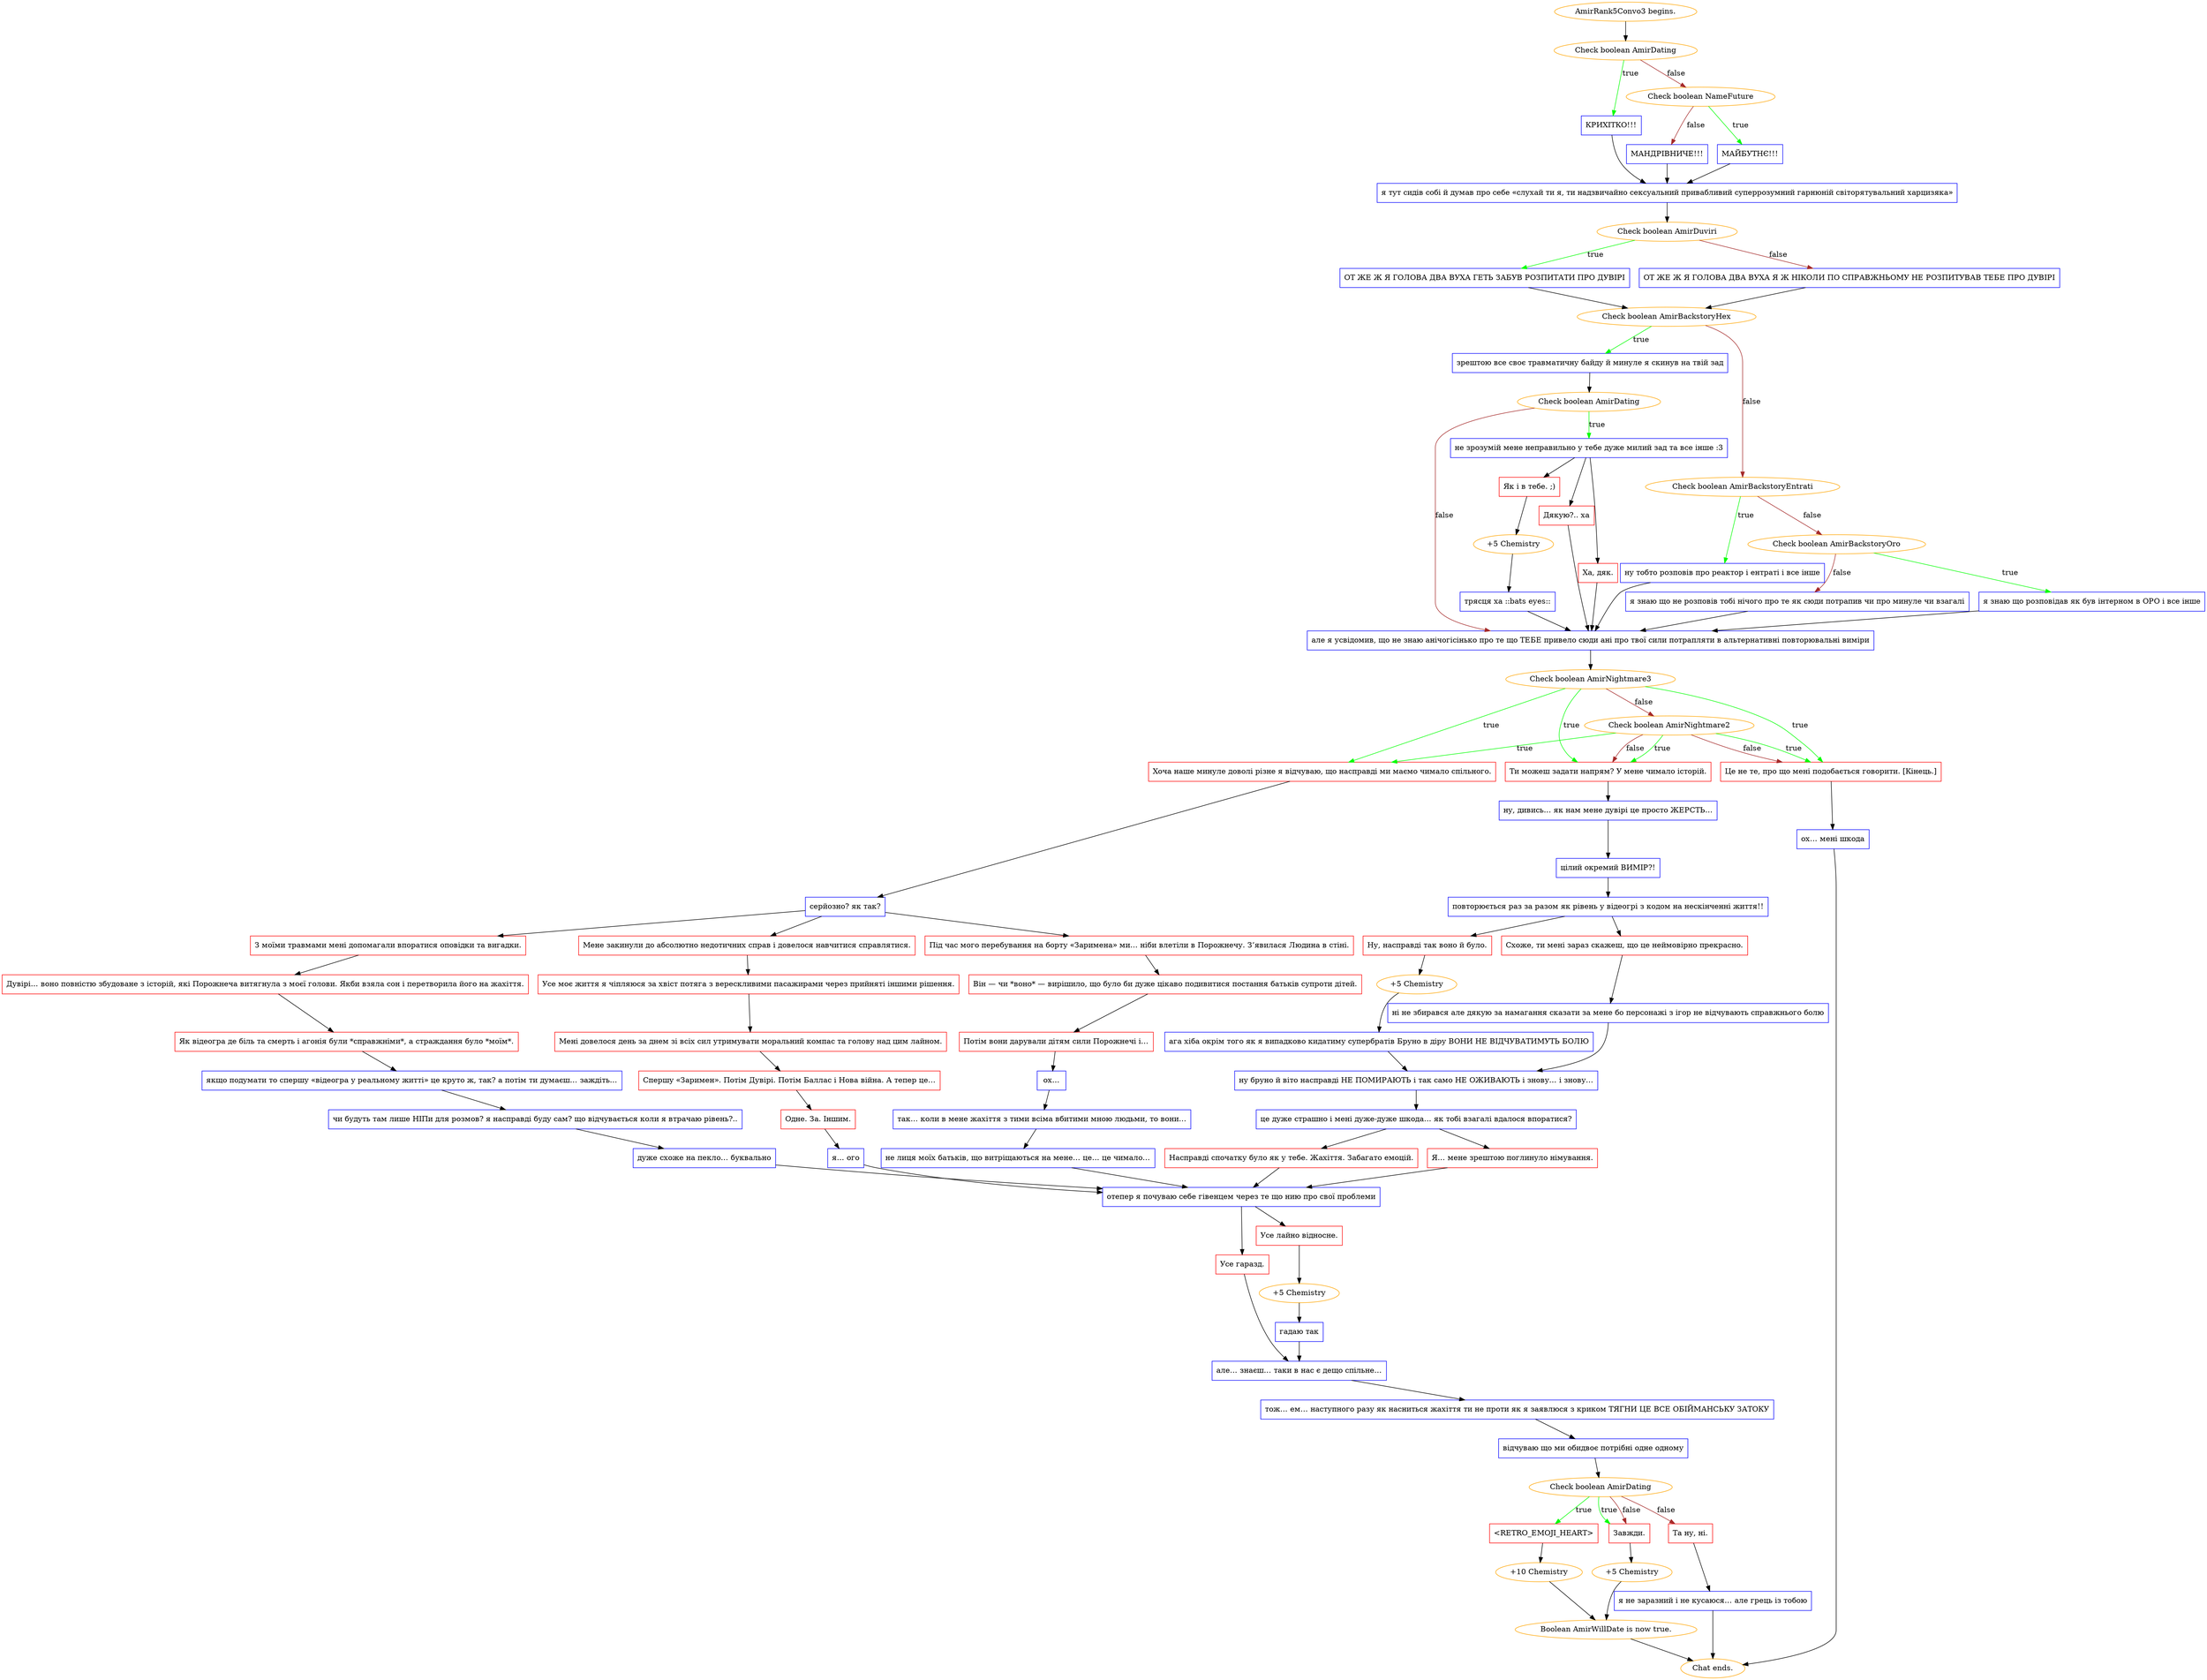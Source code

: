 digraph {
	"AmirRank5Convo3 begins." [color=orange];
		"AmirRank5Convo3 begins." -> j2261022013;
	j2261022013 [label="Check boolean AmirDating",color=orange];
		j2261022013 -> j2541643952 [label=true,color=green];
		j2261022013 -> j72467946 [label=false,color=brown];
	j2541643952 [label="КРИХІТКО!!!",shape=box,color=blue];
		j2541643952 -> j764878521;
	j72467946 [label="Check boolean NameFuture",color=orange];
		j72467946 -> j1996326249 [label=true,color=green];
		j72467946 -> j908406750 [label=false,color=brown];
	j764878521 [label="я тут сидів собі й думав про себе «слухай ти я, ти надзвичайно сексуальний привабливий суперрозумний гарнюній світорятувальний харцизяка»",shape=box,color=blue];
		j764878521 -> j1286347038;
	j1996326249 [label="МАЙБУТНЄ!!!",shape=box,color=blue];
		j1996326249 -> j764878521;
	j908406750 [label="МАНДРІВНИЧЕ!!!",shape=box,color=blue];
		j908406750 -> j764878521;
	j1286347038 [label="Check boolean AmirDuviri",color=orange];
		j1286347038 -> j2503217109 [label=true,color=green];
		j1286347038 -> j1084206589 [label=false,color=brown];
	j2503217109 [label="ОТ ЖЕ Ж Я ГОЛОВА ДВА ВУХА ГЕТЬ ЗАБУВ РОЗПИТАТИ ПРО ДУВІРІ",shape=box,color=blue];
		j2503217109 -> j2590777502;
	j1084206589 [label="ОТ ЖЕ Ж Я ГОЛОВА ДВА ВУХА Я Ж НІКОЛИ ПО СПРАВЖНЬОМУ НЕ РОЗПИТУВАВ ТЕБЕ ПРО ДУВІРІ",shape=box,color=blue];
		j1084206589 -> j2590777502;
	j2590777502 [label="Check boolean AmirBackstoryHex",color=orange];
		j2590777502 -> j838961388 [label=true,color=green];
		j2590777502 -> j1696568923 [label=false,color=brown];
	j838961388 [label="зрештою все своє травматичну байду й минуле я скинув на твій зад",shape=box,color=blue];
		j838961388 -> j3776029326;
	j1696568923 [label="Check boolean AmirBackstoryEntrati",color=orange];
		j1696568923 -> j438138835 [label=true,color=green];
		j1696568923 -> j2792207335 [label=false,color=brown];
	j3776029326 [label="Check boolean AmirDating",color=orange];
		j3776029326 -> j2093120178 [label=true,color=green];
		j3776029326 -> j2780891369 [label=false,color=brown];
	j438138835 [label="ну тобто розповів про реактор і ентраті і все інше",shape=box,color=blue];
		j438138835 -> j2780891369;
	j2792207335 [label="Check boolean AmirBackstoryOro",color=orange];
		j2792207335 -> j2138407109 [label=true,color=green];
		j2792207335 -> j246832548 [label=false,color=brown];
	j2093120178 [label="не зрозумій мене неправильно у тебе дуже милий зад та все інше :3",shape=box,color=blue];
		j2093120178 -> j225169026;
		j2093120178 -> j1231307132;
		j2093120178 -> j2837001648;
	j2780891369 [label="але я усвідомив, що не знаю анічогісінько про те що ТЕБЕ привело сюди ані про твої сили потрапляти в альтернативні повторювальні виміри",shape=box,color=blue];
		j2780891369 -> j271836278;
	j2138407109 [label="я знаю що розповідав як був інтерном в ОРО і все інше",shape=box,color=blue];
		j2138407109 -> j2780891369;
	j246832548 [label="я знаю що не розповів тобі нічого про те як сюди потрапив чи про минуле чи взагалі",shape=box,color=blue];
		j246832548 -> j2780891369;
	j225169026 [label="Дякую?.. ха",shape=box,color=red];
		j225169026 -> j2780891369;
	j1231307132 [label="Ха, дяк.",shape=box,color=red];
		j1231307132 -> j2780891369;
	j2837001648 [label="Як і в тебе. ;)",shape=box,color=red];
		j2837001648 -> j3307950564;
	j271836278 [label="Check boolean AmirNightmare3",color=orange];
		j271836278 -> j2144828559 [label=true,color=green];
		j271836278 -> j2352376888 [label=true,color=green];
		j271836278 -> j1942340742 [label=true,color=green];
		j271836278 -> j1631747654 [label=false,color=brown];
	j3307950564 [label="+5 Chemistry",color=orange];
		j3307950564 -> j2100516665;
	j2144828559 [label="Хоча наше минуле доволі різне я відчуваю, що насправді ми маємо чимало спільного.",shape=box,color=red];
		j2144828559 -> j1953911116;
	j2352376888 [label="Ти можеш задати напрям? У мене чимало історій.",shape=box,color=red];
		j2352376888 -> j2877673594;
	j1942340742 [label="Це не те, про що мені подобається говорити. [Кінець.]",shape=box,color=red];
		j1942340742 -> j4002453229;
	j1631747654 [label="Check boolean AmirNightmare2",color=orange];
		j1631747654 -> j2144828559 [label=true,color=green];
		j1631747654 -> j2352376888 [label=true,color=green];
		j1631747654 -> j1942340742 [label=true,color=green];
		j1631747654 -> j2352376888 [label=false,color=brown];
		j1631747654 -> j1942340742 [label=false,color=brown];
	j2100516665 [label="трясця ха ::bats eyes::",shape=box,color=blue];
		j2100516665 -> j2780891369;
	j1953911116 [label="серйозно? як так?",shape=box,color=blue];
		j1953911116 -> j2448085020;
		j1953911116 -> j870566569;
		j1953911116 -> j1359187799;
	j2877673594 [label="ну, дивись… як нам мене дувірі це просто ЖЕРСТЬ…",shape=box,color=blue];
		j2877673594 -> j2042185889;
	j4002453229 [label="ох… мені шкода",shape=box,color=blue];
		j4002453229 -> "Chat ends.";
	j2448085020 [label="З моїми травмами мені допомагали впоратися оповідки та вигадки.",shape=box,color=red];
		j2448085020 -> j624318019;
	j870566569 [label="Мене закинули до абсолютно недотичних справ і довелося навчитися справлятися.",shape=box,color=red];
		j870566569 -> j3156080634;
	j1359187799 [label="Під час мого перебування на борту «Заримена» ми… ніби влетіли в Порожнечу. З’явилася Людина в стіні.",shape=box,color=red];
		j1359187799 -> j4208767150;
	j2042185889 [label="цілий окремий ВИМІР?!",shape=box,color=blue];
		j2042185889 -> j1243474021;
	"Chat ends." [color=orange];
	j624318019 [label="Дувірі… воно повністю збудоване з історій, які Порожнеча витягнула з моєї голови. Якби взяла сон і перетворила його на жахіття.",shape=box,color=red];
		j624318019 -> j2599793342;
	j3156080634 [label="Усе моє життя я чіпляюся за хвіст потяга з верескливими пасажирами через прийняті іншими рішення.",shape=box,color=red];
		j3156080634 -> j3174553734;
	j4208767150 [label="Він — чи *воно* — вирішило, що було би дуже цікаво подивитися постання батьків супроти дітей.",shape=box,color=red];
		j4208767150 -> j3904537688;
	j1243474021 [label="повторюється раз за разом як рівень у відеогрі з кодом на нескінченні життя!!",shape=box,color=blue];
		j1243474021 -> j986430973;
		j1243474021 -> j2467081678;
	j2599793342 [label="Як відеогра де біль та смерть і агонія були *справжніми*, а страждання було *моїм*.",shape=box,color=red];
		j2599793342 -> j2290578294;
	j3174553734 [label="Мені довелося день за днем зі всіх сил утримувати моральний компас та голову над цим лайном.",shape=box,color=red];
		j3174553734 -> j683642062;
	j3904537688 [label="Потім вони дарували дітям сили Порожнечі і…",shape=box,color=red];
		j3904537688 -> j3360305277;
	j986430973 [label="Схоже, ти мені зараз скажеш, що це неймовірно прекрасно.",shape=box,color=red];
		j986430973 -> j1066399;
	j2467081678 [label="Ну, насправді так воно й було.",shape=box,color=red];
		j2467081678 -> j250871232;
	j2290578294 [label="якщо подумати то спершу «відеогра у реальному житті» це круто ж, так? а потім ти думаєш… заждіть…",shape=box,color=blue];
		j2290578294 -> j2181190223;
	j683642062 [label="Спершу «Заримен». Потім Дувірі. Потім Баллас і Нова війна. А тепер це…",shape=box,color=red];
		j683642062 -> j315904964;
	j3360305277 [label="ох…",shape=box,color=blue];
		j3360305277 -> j1523519786;
	j1066399 [label="ні не збирався але дякую за намагання сказати за мене бо персонажі з ігор не відчувають справжнього болю",shape=box,color=blue];
		j1066399 -> j1660446335;
	j250871232 [label="+5 Chemistry",color=orange];
		j250871232 -> j384778484;
	j2181190223 [label="чи будуть там лише НІПи для розмов? я насправді буду сам? що відчувається коли я втрачаю рівень?..",shape=box,color=blue];
		j2181190223 -> j2643502429;
	j315904964 [label="Одне. За. Іншим.",shape=box,color=red];
		j315904964 -> j342905398;
	j1523519786 [label="так… коли в мене жахіття з тими всіма вбитими мною людьми, то вони…",shape=box,color=blue];
		j1523519786 -> j735226742;
	j1660446335 [label="ну бруно й віто насправді НЕ ПОМИРАЮТЬ і так само НЕ ОЖИВАЮТЬ і знову… і знову…",shape=box,color=blue];
		j1660446335 -> j2194909448;
	j384778484 [label="ага хіба окрім того як я випадково кидатиму супербратів Бруно в діру ВОНИ НЕ ВІДЧУВАТИМУТЬ БОЛЮ",shape=box,color=blue];
		j384778484 -> j1660446335;
	j2643502429 [label="дуже схоже на пекло… буквально",shape=box,color=blue];
		j2643502429 -> j331646573;
	j342905398 [label="я… ого",shape=box,color=blue];
		j342905398 -> j331646573;
	j735226742 [label="не лиця моїх батьків, що витріщаються на мене… це… це чимало…",shape=box,color=blue];
		j735226742 -> j331646573;
	j2194909448 [label="це дуже страшно і мені дуже-дуже шкода… як тобі взагалі вдалося впоратися?",shape=box,color=blue];
		j2194909448 -> j2913122882;
		j2194909448 -> j2408195925;
	j331646573 [label="отепер я почуваю себе гівенцем через те що нию про свої проблеми",shape=box,color=blue];
		j331646573 -> j2005634;
		j331646573 -> j1805309884;
	j2913122882 [label="Насправді спочатку було як у тебе. Жахіття. Забагато емоцій.",shape=box,color=red];
		j2913122882 -> j331646573;
	j2408195925 [label="Я… мене зрештою поглинуло німування.",shape=box,color=red];
		j2408195925 -> j331646573;
	j2005634 [label="Усе гаразд.",shape=box,color=red];
		j2005634 -> j2037669228;
	j1805309884 [label="Усе лайно відносне.",shape=box,color=red];
		j1805309884 -> j2040440484;
	j2037669228 [label="але… знаєш… таки в нас є дещо спільне…",shape=box,color=blue];
		j2037669228 -> j359896460;
	j2040440484 [label="+5 Chemistry",color=orange];
		j2040440484 -> j4157138137;
	j359896460 [label="тож… ем… наступного разу як насниться жахіття ти не проти як я заявлюся з криком ТЯГНИ ЦЕ ВСЕ ОБІЙМАНСЬКУ ЗАТОКУ",shape=box,color=blue];
		j359896460 -> j1940277068;
	j4157138137 [label="гадаю так",shape=box,color=blue];
		j4157138137 -> j2037669228;
	j1940277068 [label="відчуваю що ми обидвоє потрібні одне одному",shape=box,color=blue];
		j1940277068 -> j4193720284;
	j4193720284 [label="Check boolean AmirDating",color=orange];
		j4193720284 -> j2819936074 [label=true,color=green];
		j4193720284 -> j1660123161 [label=true,color=green];
		j4193720284 -> j1660123161 [label=false,color=brown];
		j4193720284 -> j114977863 [label=false,color=brown];
	j2819936074 [label="<RETRO_EMOJI_HEART>",shape=box,color=red];
		j2819936074 -> j1523779935;
	j1660123161 [label="Завжди.",shape=box,color=red];
		j1660123161 -> j1792199069;
	j114977863 [label="Та ну, ні.",shape=box,color=red];
		j114977863 -> j478863582;
	j1523779935 [label="+10 Chemistry",color=orange];
		j1523779935 -> j661208215;
	j1792199069 [label="+5 Chemistry",color=orange];
		j1792199069 -> j661208215;
	j478863582 [label="я не заразний і не кусаюся… але грець із тобою",shape=box,color=blue];
		j478863582 -> "Chat ends.";
	j661208215 [label="Boolean AmirWillDate is now true.",color=orange];
		j661208215 -> "Chat ends.";
}
